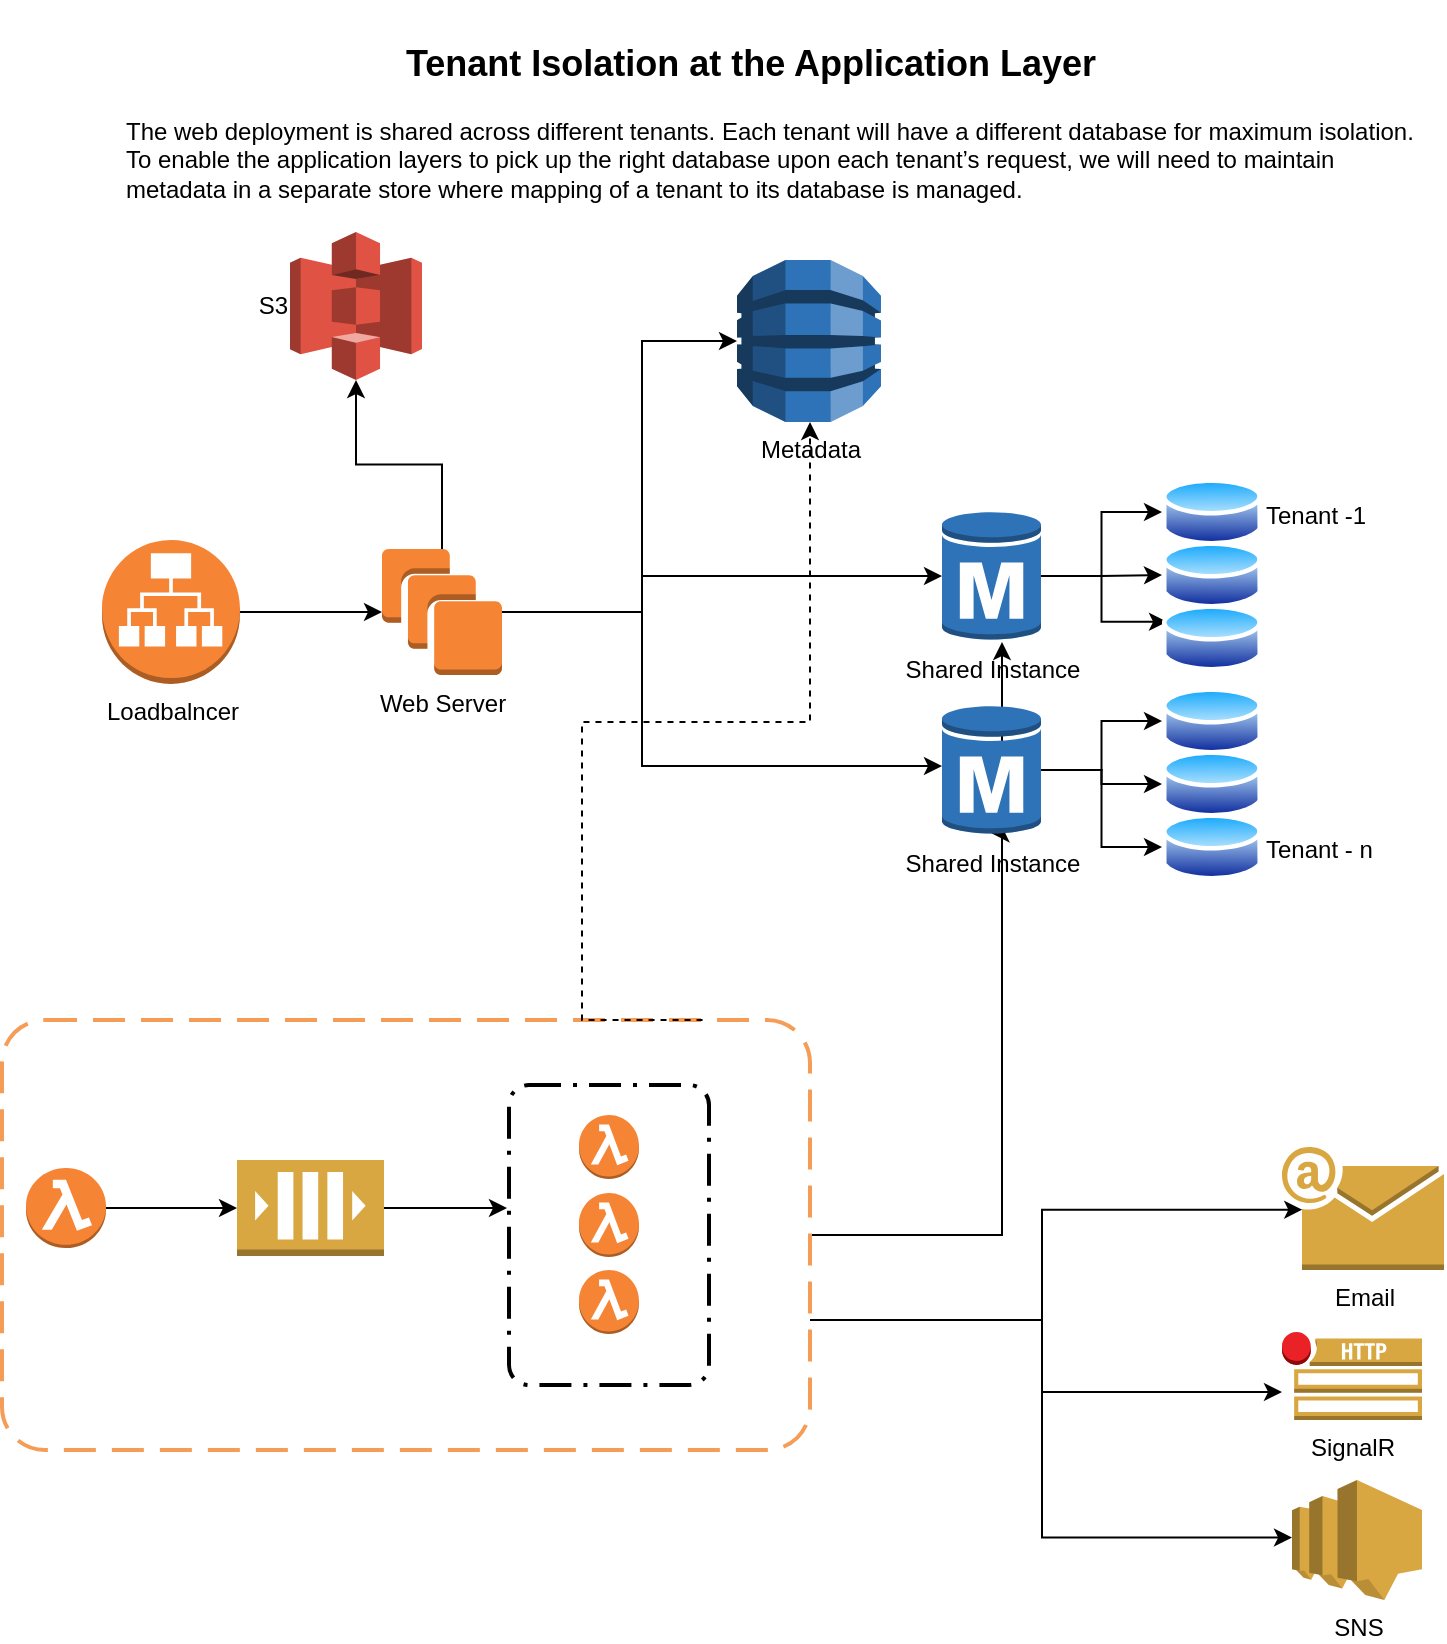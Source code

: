 <mxfile version="12.1.3" type="github" pages="1">
  <diagram id="yZHPTVDyKP1NaLROGans" name="Page-1">
    <mxGraphModel dx="1106" dy="1739" grid="1" gridSize="10" guides="1" tooltips="1" connect="1" arrows="1" fold="1" page="1" pageScale="1" pageWidth="850" pageHeight="1100" math="0" shadow="0">
      <root>
        <mxCell id="0"/>
        <mxCell id="1" parent="0"/>
        <mxCell id="TFzYlEUeuid4Cgnl1PGM-53" style="edgeStyle=orthogonalEdgeStyle;rounded=0;orthogonalLoop=1;jettySize=auto;html=1;entryX=0.5;entryY=0.98;entryDx=0;entryDy=0;entryPerimeter=0;" edge="1" parent="1" source="TFzYlEUeuid4Cgnl1PGM-43" target="TFzYlEUeuid4Cgnl1PGM-26">
          <mxGeometry relative="1" as="geometry">
            <Array as="points">
              <mxPoint x="540" y="608"/>
              <mxPoint x="540" y="407"/>
            </Array>
          </mxGeometry>
        </mxCell>
        <mxCell id="TFzYlEUeuid4Cgnl1PGM-54" style="edgeStyle=orthogonalEdgeStyle;rounded=0;orthogonalLoop=1;jettySize=auto;html=1;" edge="1" parent="1" source="TFzYlEUeuid4Cgnl1PGM-43" target="TFzYlEUeuid4Cgnl1PGM-12">
          <mxGeometry relative="1" as="geometry">
            <Array as="points">
              <mxPoint x="540" y="608"/>
            </Array>
          </mxGeometry>
        </mxCell>
        <mxCell id="TFzYlEUeuid4Cgnl1PGM-56" style="edgeStyle=orthogonalEdgeStyle;rounded=0;orthogonalLoop=1;jettySize=auto;html=1;entryX=0.125;entryY=0.51;entryDx=0;entryDy=0;entryPerimeter=0;" edge="1" parent="1" source="TFzYlEUeuid4Cgnl1PGM-43" target="TFzYlEUeuid4Cgnl1PGM-57">
          <mxGeometry relative="1" as="geometry">
            <mxPoint x="559.5" y="715" as="targetPoint"/>
            <Array as="points">
              <mxPoint x="560" y="650"/>
              <mxPoint x="560" y="595"/>
            </Array>
          </mxGeometry>
        </mxCell>
        <mxCell id="TFzYlEUeuid4Cgnl1PGM-60" style="edgeStyle=orthogonalEdgeStyle;rounded=0;orthogonalLoop=1;jettySize=auto;html=1;" edge="1" parent="1" source="TFzYlEUeuid4Cgnl1PGM-43" target="TFzYlEUeuid4Cgnl1PGM-58">
          <mxGeometry relative="1" as="geometry">
            <Array as="points">
              <mxPoint x="560" y="650"/>
              <mxPoint x="560" y="686"/>
            </Array>
          </mxGeometry>
        </mxCell>
        <mxCell id="TFzYlEUeuid4Cgnl1PGM-65" style="edgeStyle=orthogonalEdgeStyle;rounded=0;orthogonalLoop=1;jettySize=auto;html=1;entryX=0;entryY=0.48;entryDx=0;entryDy=0;entryPerimeter=0;" edge="1" parent="1" source="TFzYlEUeuid4Cgnl1PGM-43" target="TFzYlEUeuid4Cgnl1PGM-59">
          <mxGeometry relative="1" as="geometry">
            <Array as="points">
              <mxPoint x="560" y="650"/>
              <mxPoint x="560" y="759"/>
            </Array>
          </mxGeometry>
        </mxCell>
        <mxCell id="TFzYlEUeuid4Cgnl1PGM-43" value="" style="rounded=1;arcSize=10;dashed=1;strokeColor=#F59D56;fillColor=none;gradientColor=none;dashPattern=8 4;strokeWidth=2;" vertex="1" parent="1">
          <mxGeometry x="40" y="500" width="404" height="215" as="geometry"/>
        </mxCell>
        <mxCell id="TFzYlEUeuid4Cgnl1PGM-52" style="edgeStyle=orthogonalEdgeStyle;rounded=0;orthogonalLoop=1;jettySize=auto;html=1;exitX=0.867;exitY=0;exitDx=0;exitDy=0;exitPerimeter=0;dashed=1;" edge="1" parent="1" source="TFzYlEUeuid4Cgnl1PGM-43" target="TFzYlEUeuid4Cgnl1PGM-25">
          <mxGeometry relative="1" as="geometry">
            <mxPoint x="350" y="490" as="sourcePoint"/>
            <Array as="points">
              <mxPoint x="330" y="500"/>
              <mxPoint x="330" y="351"/>
              <mxPoint x="444" y="351"/>
            </Array>
          </mxGeometry>
        </mxCell>
        <mxCell id="TFzYlEUeuid4Cgnl1PGM-45" value="" style="rounded=1;arcSize=10;dashed=1;strokeColor=#000000;fillColor=none;gradientColor=none;dashPattern=8 3 1 3;strokeWidth=2;" vertex="1" parent="1">
          <mxGeometry x="293.5" y="532.5" width="100" height="150" as="geometry"/>
        </mxCell>
        <mxCell id="TFzYlEUeuid4Cgnl1PGM-1" value="&lt;h2&gt;Tenant Isolation at the Application Layer&lt;/h2&gt;" style="text;html=1;" vertex="1" parent="1">
          <mxGeometry x="240" y="-10" width="370" height="50" as="geometry"/>
        </mxCell>
        <mxCell id="TFzYlEUeuid4Cgnl1PGM-3" value="&lt;pre&gt;&lt;div style=&quot;text-align: justify&quot;&gt;&lt;span style=&quot;font-family: &amp;#34;helvetica&amp;#34; ; white-space: nowrap&quot;&gt;The web deployment is shared across different tenants.&amp;nbsp;Each tenant will have a different database for maximum isolation.&amp;nbsp;&lt;/span&gt;&lt;/div&gt;&lt;div style=&quot;text-align: justify&quot;&gt;&lt;span style=&quot;font-family: &amp;#34;helvetica&amp;#34; ; white-space: nowrap&quot;&gt;To enable the application layers to pick up the right database upon each tenant’s request, we will need to maintain&amp;nbsp;&lt;/span&gt;&lt;/div&gt;&lt;div style=&quot;text-align: justify&quot;&gt;&lt;span style=&quot;font-family: &amp;#34;helvetica&amp;#34; ; white-space: nowrap&quot;&gt;metadata in a separate store where mapping of a tenant to its database is managed.&lt;/span&gt;&lt;/div&gt;&lt;/pre&gt;" style="text;html=1;" vertex="1" parent="1">
          <mxGeometry x="100" y="30" width="650" height="80" as="geometry"/>
        </mxCell>
        <mxCell id="TFzYlEUeuid4Cgnl1PGM-7" style="edgeStyle=orthogonalEdgeStyle;rounded=0;orthogonalLoop=1;jettySize=auto;html=1;entryX=0;entryY=0.5;entryDx=0;entryDy=0;entryPerimeter=0;" edge="1" parent="1" source="TFzYlEUeuid4Cgnl1PGM-4" target="TFzYlEUeuid4Cgnl1PGM-5">
          <mxGeometry relative="1" as="geometry"/>
        </mxCell>
        <mxCell id="TFzYlEUeuid4Cgnl1PGM-4" value="Loadbalncer" style="outlineConnect=0;dashed=0;verticalLabelPosition=bottom;verticalAlign=top;align=center;html=1;shape=mxgraph.aws3.application_load_balancer;fillColor=#F58534;gradientColor=none;" vertex="1" parent="1">
          <mxGeometry x="90" y="260" width="69" height="72" as="geometry"/>
        </mxCell>
        <mxCell id="TFzYlEUeuid4Cgnl1PGM-9" style="edgeStyle=orthogonalEdgeStyle;rounded=0;orthogonalLoop=1;jettySize=auto;html=1;" edge="1" parent="1" source="TFzYlEUeuid4Cgnl1PGM-5" target="TFzYlEUeuid4Cgnl1PGM-12">
          <mxGeometry relative="1" as="geometry">
            <mxPoint x="404" y="185" as="targetPoint"/>
            <Array as="points">
              <mxPoint x="360" y="296"/>
              <mxPoint x="360" y="278"/>
            </Array>
          </mxGeometry>
        </mxCell>
        <mxCell id="TFzYlEUeuid4Cgnl1PGM-27" style="edgeStyle=orthogonalEdgeStyle;rounded=0;orthogonalLoop=1;jettySize=auto;html=1;" edge="1" parent="1">
          <mxGeometry relative="1" as="geometry">
            <mxPoint x="510" y="373" as="targetPoint"/>
            <mxPoint x="290" y="296" as="sourcePoint"/>
            <Array as="points">
              <mxPoint x="360" y="296"/>
              <mxPoint x="360" y="373"/>
            </Array>
          </mxGeometry>
        </mxCell>
        <mxCell id="TFzYlEUeuid4Cgnl1PGM-40" style="edgeStyle=orthogonalEdgeStyle;rounded=0;orthogonalLoop=1;jettySize=auto;html=1;entryX=0;entryY=0.5;entryDx=0;entryDy=0;entryPerimeter=0;" edge="1" parent="1" source="TFzYlEUeuid4Cgnl1PGM-5" target="TFzYlEUeuid4Cgnl1PGM-25">
          <mxGeometry relative="1" as="geometry">
            <Array as="points">
              <mxPoint x="360" y="296"/>
              <mxPoint x="360" y="161"/>
            </Array>
          </mxGeometry>
        </mxCell>
        <mxCell id="TFzYlEUeuid4Cgnl1PGM-64" style="edgeStyle=orthogonalEdgeStyle;rounded=0;orthogonalLoop=1;jettySize=auto;html=1;" edge="1" parent="1" source="TFzYlEUeuid4Cgnl1PGM-5" target="TFzYlEUeuid4Cgnl1PGM-63">
          <mxGeometry relative="1" as="geometry"/>
        </mxCell>
        <mxCell id="TFzYlEUeuid4Cgnl1PGM-5" value="Web Server" style="outlineConnect=0;dashed=0;verticalLabelPosition=bottom;verticalAlign=top;align=center;html=1;shape=mxgraph.aws3.instances;fillColor=#F58534;gradientColor=none;" vertex="1" parent="1">
          <mxGeometry x="230" y="264.5" width="60" height="63" as="geometry"/>
        </mxCell>
        <mxCell id="TFzYlEUeuid4Cgnl1PGM-34" style="edgeStyle=orthogonalEdgeStyle;rounded=0;orthogonalLoop=1;jettySize=auto;html=1;" edge="1" parent="1" source="TFzYlEUeuid4Cgnl1PGM-12" target="TFzYlEUeuid4Cgnl1PGM-28">
          <mxGeometry relative="1" as="geometry"/>
        </mxCell>
        <mxCell id="TFzYlEUeuid4Cgnl1PGM-35" style="edgeStyle=orthogonalEdgeStyle;rounded=0;orthogonalLoop=1;jettySize=auto;html=1;entryX=0;entryY=0.5;entryDx=0;entryDy=0;" edge="1" parent="1" source="TFzYlEUeuid4Cgnl1PGM-12" target="TFzYlEUeuid4Cgnl1PGM-29">
          <mxGeometry relative="1" as="geometry"/>
        </mxCell>
        <mxCell id="TFzYlEUeuid4Cgnl1PGM-36" style="edgeStyle=orthogonalEdgeStyle;rounded=0;orthogonalLoop=1;jettySize=auto;html=1;entryX=0;entryY=0.25;entryDx=0;entryDy=0;" edge="1" parent="1" source="TFzYlEUeuid4Cgnl1PGM-12" target="TFzYlEUeuid4Cgnl1PGM-30">
          <mxGeometry relative="1" as="geometry"/>
        </mxCell>
        <mxCell id="TFzYlEUeuid4Cgnl1PGM-12" value="Shared Instance" style="outlineConnect=0;dashed=0;verticalLabelPosition=bottom;verticalAlign=top;align=center;html=1;shape=mxgraph.aws3.rds_db_instance;fillColor=#2E73B8;gradientColor=none;labelPosition=center;" vertex="1" parent="1">
          <mxGeometry x="510" y="245" width="49.5" height="66" as="geometry"/>
        </mxCell>
        <mxCell id="TFzYlEUeuid4Cgnl1PGM-25" value="Metadata" style="outlineConnect=0;dashed=0;verticalLabelPosition=bottom;verticalAlign=top;align=center;html=1;shape=mxgraph.aws3.dynamo_db;fillColor=#2E73B8;gradientColor=none;" vertex="1" parent="1">
          <mxGeometry x="407.5" y="120" width="72" height="81" as="geometry"/>
        </mxCell>
        <mxCell id="TFzYlEUeuid4Cgnl1PGM-37" style="edgeStyle=orthogonalEdgeStyle;rounded=0;orthogonalLoop=1;jettySize=auto;html=1;entryX=0;entryY=0.5;entryDx=0;entryDy=0;" edge="1" parent="1" source="TFzYlEUeuid4Cgnl1PGM-26" target="TFzYlEUeuid4Cgnl1PGM-31">
          <mxGeometry relative="1" as="geometry"/>
        </mxCell>
        <mxCell id="TFzYlEUeuid4Cgnl1PGM-38" style="edgeStyle=orthogonalEdgeStyle;rounded=0;orthogonalLoop=1;jettySize=auto;html=1;" edge="1" parent="1" source="TFzYlEUeuid4Cgnl1PGM-26" target="TFzYlEUeuid4Cgnl1PGM-32">
          <mxGeometry relative="1" as="geometry"/>
        </mxCell>
        <mxCell id="TFzYlEUeuid4Cgnl1PGM-39" style="edgeStyle=orthogonalEdgeStyle;rounded=0;orthogonalLoop=1;jettySize=auto;html=1;" edge="1" parent="1" source="TFzYlEUeuid4Cgnl1PGM-26" target="TFzYlEUeuid4Cgnl1PGM-33">
          <mxGeometry relative="1" as="geometry"/>
        </mxCell>
        <mxCell id="TFzYlEUeuid4Cgnl1PGM-26" value="Shared Instance" style="outlineConnect=0;dashed=0;verticalLabelPosition=bottom;verticalAlign=top;align=center;html=1;shape=mxgraph.aws3.rds_db_instance;fillColor=#2E73B8;gradientColor=none;" vertex="1" parent="1">
          <mxGeometry x="510" y="342" width="49.5" height="66" as="geometry"/>
        </mxCell>
        <mxCell id="TFzYlEUeuid4Cgnl1PGM-28" value="Tenant -1" style="aspect=fixed;perimeter=ellipsePerimeter;html=1;align=left;shadow=0;dashed=0;spacingTop=3;image;image=img/lib/active_directory/database.svg;labelPosition=right;verticalLabelPosition=middle;verticalAlign=middle;" vertex="1" parent="1">
          <mxGeometry x="620" y="227.5" width="50" height="37" as="geometry"/>
        </mxCell>
        <mxCell id="TFzYlEUeuid4Cgnl1PGM-29" value="" style="aspect=fixed;perimeter=ellipsePerimeter;html=1;align=center;shadow=0;dashed=0;spacingTop=3;image;image=img/lib/active_directory/database.svg;" vertex="1" parent="1">
          <mxGeometry x="620" y="259" width="50" height="37" as="geometry"/>
        </mxCell>
        <mxCell id="TFzYlEUeuid4Cgnl1PGM-30" value="" style="aspect=fixed;perimeter=ellipsePerimeter;html=1;align=center;shadow=0;dashed=0;spacingTop=3;image;image=img/lib/active_directory/database.svg;" vertex="1" parent="1">
          <mxGeometry x="620" y="290.5" width="50" height="37" as="geometry"/>
        </mxCell>
        <mxCell id="TFzYlEUeuid4Cgnl1PGM-31" value="" style="aspect=fixed;perimeter=ellipsePerimeter;html=1;align=center;shadow=0;dashed=0;spacingTop=3;image;image=img/lib/active_directory/database.svg;" vertex="1" parent="1">
          <mxGeometry x="620" y="332" width="50" height="37" as="geometry"/>
        </mxCell>
        <mxCell id="TFzYlEUeuid4Cgnl1PGM-32" value="" style="aspect=fixed;perimeter=ellipsePerimeter;html=1;align=center;shadow=0;dashed=0;spacingTop=3;image;image=img/lib/active_directory/database.svg;" vertex="1" parent="1">
          <mxGeometry x="620" y="363.5" width="50" height="37" as="geometry"/>
        </mxCell>
        <mxCell id="TFzYlEUeuid4Cgnl1PGM-33" value="Tenant - n" style="aspect=fixed;perimeter=ellipsePerimeter;html=1;align=left;shadow=0;dashed=0;spacingTop=3;image;image=img/lib/active_directory/database.svg;labelPosition=right;verticalLabelPosition=middle;verticalAlign=middle;" vertex="1" parent="1">
          <mxGeometry x="620" y="395" width="50" height="37" as="geometry"/>
        </mxCell>
        <mxCell id="TFzYlEUeuid4Cgnl1PGM-51" style="edgeStyle=orthogonalEdgeStyle;rounded=0;orthogonalLoop=1;jettySize=auto;html=1;entryX=-0.01;entryY=0.41;entryDx=0;entryDy=0;entryPerimeter=0;" edge="1" parent="1" source="TFzYlEUeuid4Cgnl1PGM-42" target="TFzYlEUeuid4Cgnl1PGM-45">
          <mxGeometry relative="1" as="geometry"/>
        </mxCell>
        <mxCell id="TFzYlEUeuid4Cgnl1PGM-42" value="" style="outlineConnect=0;dashed=0;verticalLabelPosition=bottom;verticalAlign=top;align=center;html=1;shape=mxgraph.aws3.queue;fillColor=#D9A741;gradientColor=none;" vertex="1" parent="1">
          <mxGeometry x="157.5" y="570" width="73.5" height="48" as="geometry"/>
        </mxCell>
        <mxCell id="TFzYlEUeuid4Cgnl1PGM-57" value="Email" style="outlineConnect=0;dashed=0;verticalLabelPosition=bottom;verticalAlign=top;align=center;html=1;shape=mxgraph.aws3.email;fillColor=#D9A741;gradientColor=none;" vertex="1" parent="1">
          <mxGeometry x="680" y="563.5" width="81" height="61.5" as="geometry"/>
        </mxCell>
        <mxCell id="TFzYlEUeuid4Cgnl1PGM-58" value="SignalR" style="outlineConnect=0;dashed=0;verticalLabelPosition=bottom;verticalAlign=top;align=center;html=1;shape=mxgraph.aws3.http_notification;fillColor=#D9A741;gradientColor=none;" vertex="1" parent="1">
          <mxGeometry x="680" y="656" width="70" height="44" as="geometry"/>
        </mxCell>
        <mxCell id="TFzYlEUeuid4Cgnl1PGM-59" value="SNS" style="outlineConnect=0;dashed=0;verticalLabelPosition=bottom;verticalAlign=top;align=center;html=1;shape=mxgraph.aws3.sns;fillColor=#D9A741;gradientColor=none;" vertex="1" parent="1">
          <mxGeometry x="685" y="730" width="65" height="60" as="geometry"/>
        </mxCell>
        <mxCell id="TFzYlEUeuid4Cgnl1PGM-63" value="S3" style="outlineConnect=0;dashed=0;verticalLabelPosition=middle;verticalAlign=middle;align=right;html=1;shape=mxgraph.aws3.s3;fillColor=#E05243;gradientColor=none;labelPosition=left;" vertex="1" parent="1">
          <mxGeometry x="184" y="106" width="66" height="74" as="geometry"/>
        </mxCell>
        <mxCell id="TFzYlEUeuid4Cgnl1PGM-68" style="edgeStyle=orthogonalEdgeStyle;rounded=0;orthogonalLoop=1;jettySize=auto;html=1;entryX=0;entryY=0.5;entryDx=0;entryDy=0;entryPerimeter=0;" edge="1" parent="1" source="TFzYlEUeuid4Cgnl1PGM-66" target="TFzYlEUeuid4Cgnl1PGM-42">
          <mxGeometry relative="1" as="geometry"/>
        </mxCell>
        <mxCell id="TFzYlEUeuid4Cgnl1PGM-66" value="" style="outlineConnect=0;dashed=0;verticalLabelPosition=bottom;verticalAlign=top;align=center;html=1;shape=mxgraph.aws3.lambda_function;fillColor=#F58534;gradientColor=none;" vertex="1" parent="1">
          <mxGeometry x="52" y="574" width="40" height="40" as="geometry"/>
        </mxCell>
        <mxCell id="TFzYlEUeuid4Cgnl1PGM-69" value="" style="outlineConnect=0;dashed=0;verticalLabelPosition=bottom;verticalAlign=top;align=center;html=1;shape=mxgraph.aws3.lambda_function;fillColor=#F58534;gradientColor=none;" vertex="1" parent="1">
          <mxGeometry x="328.5" y="547.5" width="30" height="32" as="geometry"/>
        </mxCell>
        <mxCell id="TFzYlEUeuid4Cgnl1PGM-70" value="" style="outlineConnect=0;dashed=0;verticalLabelPosition=bottom;verticalAlign=top;align=center;html=1;shape=mxgraph.aws3.lambda_function;fillColor=#F58534;gradientColor=none;" vertex="1" parent="1">
          <mxGeometry x="328.5" y="586.5" width="30" height="32" as="geometry"/>
        </mxCell>
        <mxCell id="TFzYlEUeuid4Cgnl1PGM-71" value="" style="outlineConnect=0;dashed=0;verticalLabelPosition=bottom;verticalAlign=top;align=center;html=1;shape=mxgraph.aws3.lambda_function;fillColor=#F58534;gradientColor=none;" vertex="1" parent="1">
          <mxGeometry x="328.5" y="625" width="30" height="32" as="geometry"/>
        </mxCell>
      </root>
    </mxGraphModel>
  </diagram>
</mxfile>
